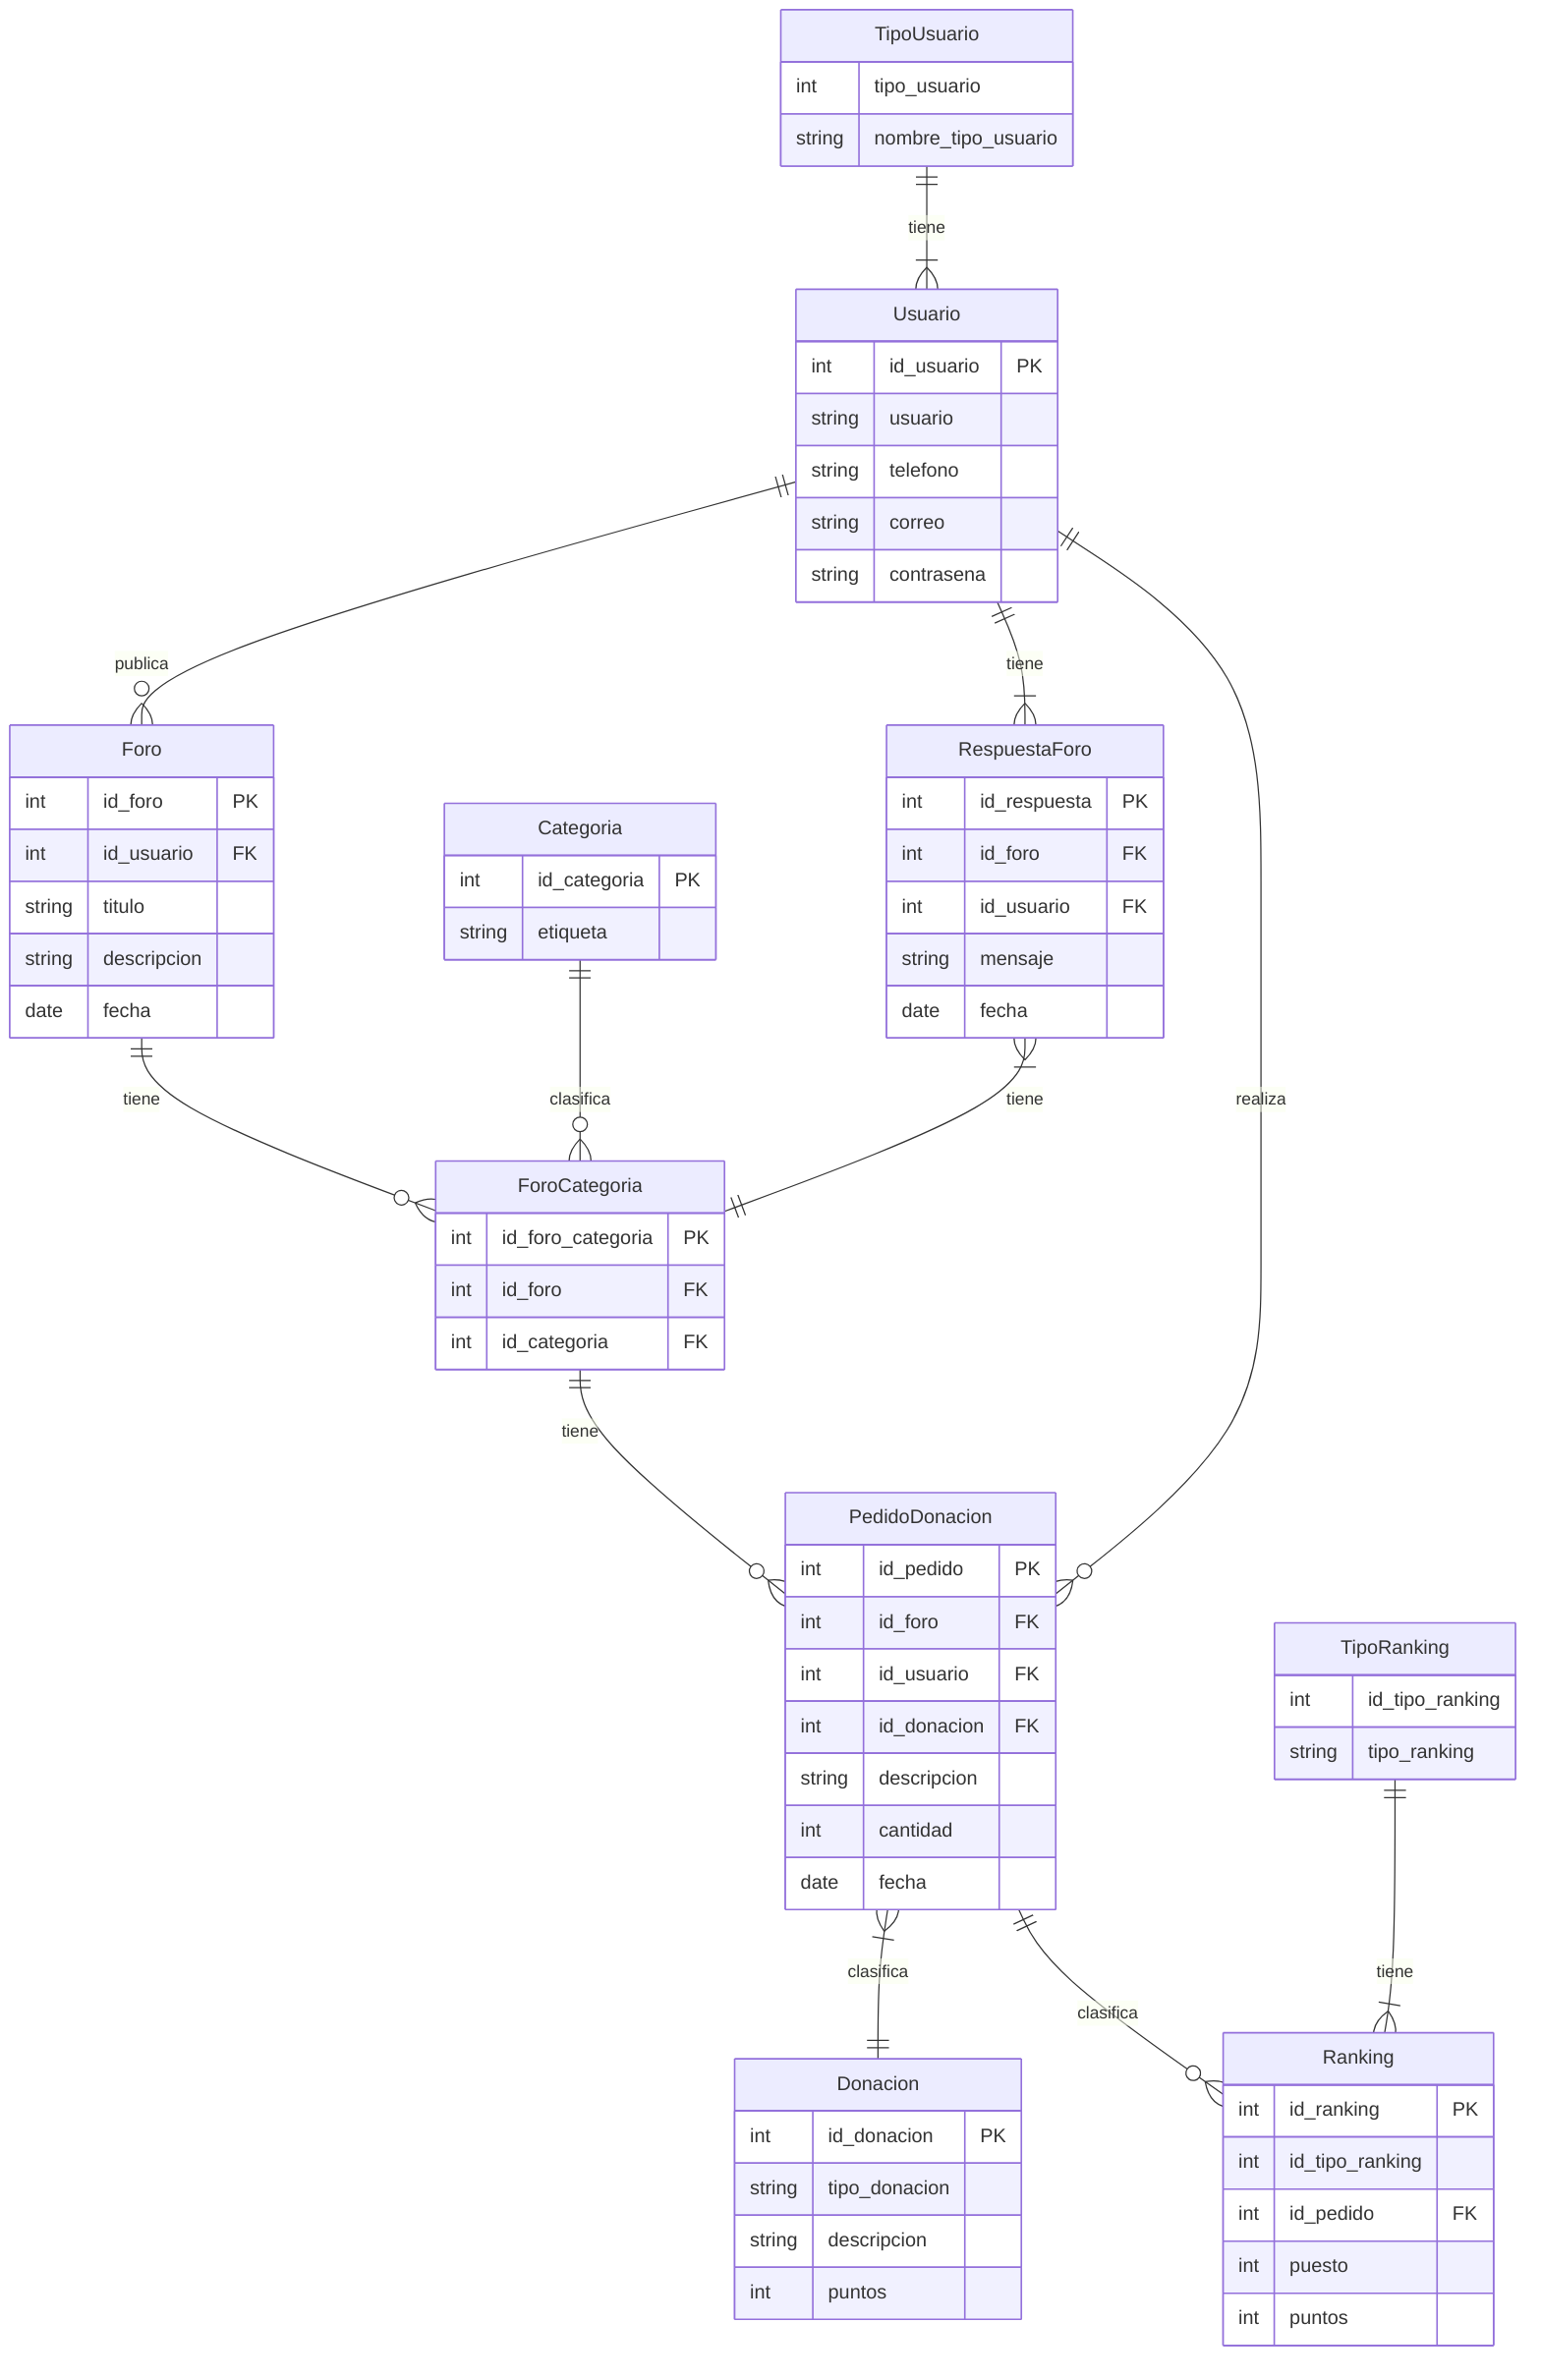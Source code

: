 erDiagram

    TipoUsuario{
        int tipo_usuario
        string nombre_tipo_usuario
    }
    Usuario{
        int id_usuario PK
        string usuario
        string telefono
        string correo
        string contrasena
    }
    Ranking{
        int id_ranking PK
        int id_tipo_ranking
        int id_pedido FK
        int puesto
        int puntos
    }
    TipoRanking{
        int id_tipo_ranking
        string tipo_ranking
    }
    Donacion {
        int id_donacion PK
        string tipo_donacion
        string descripcion
        int puntos
    }
    Foro {
        int id_foro PK
        int id_usuario FK
        string titulo
        string descripcion
        date fecha
    }
    Categoria {
        int id_categoria PK
        string etiqueta
    }
    ForoCategoria {
        int id_foro_categoria PK
        int id_foro FK
        int id_categoria FK
    }
    RespuestaForo {
        int id_respuesta PK
        int id_foro FK
        int id_usuario FK
        string mensaje
        date fecha
    }
    PedidoDonacion {
        int id_pedido PK
        int id_foro FK
        int id_usuario FK
        int id_donacion FK
        string descripcion
        int cantidad
        date fecha
    }
    TipoUsuario ||-- |{ Usuario: tiene
    Usuario ||--o{ Foro : publica
    Foro ||--o{ ForoCategoria : tiene
    Categoria ||--o{ ForoCategoria : clasifica
    ForoCategoria ||--o{ PedidoDonacion : tiene
    RespuestaForo }|--|| ForoCategoria : tiene
    Usuario ||--|{ RespuestaForo: tiene
    Usuario ||--o{ PedidoDonacion : realiza
    PedidoDonacion }|--|| Donacion : clasifica
    PedidoDonacion ||--o{ Ranking : clasifica
    TipoRanking ||--|{Ranking: tiene